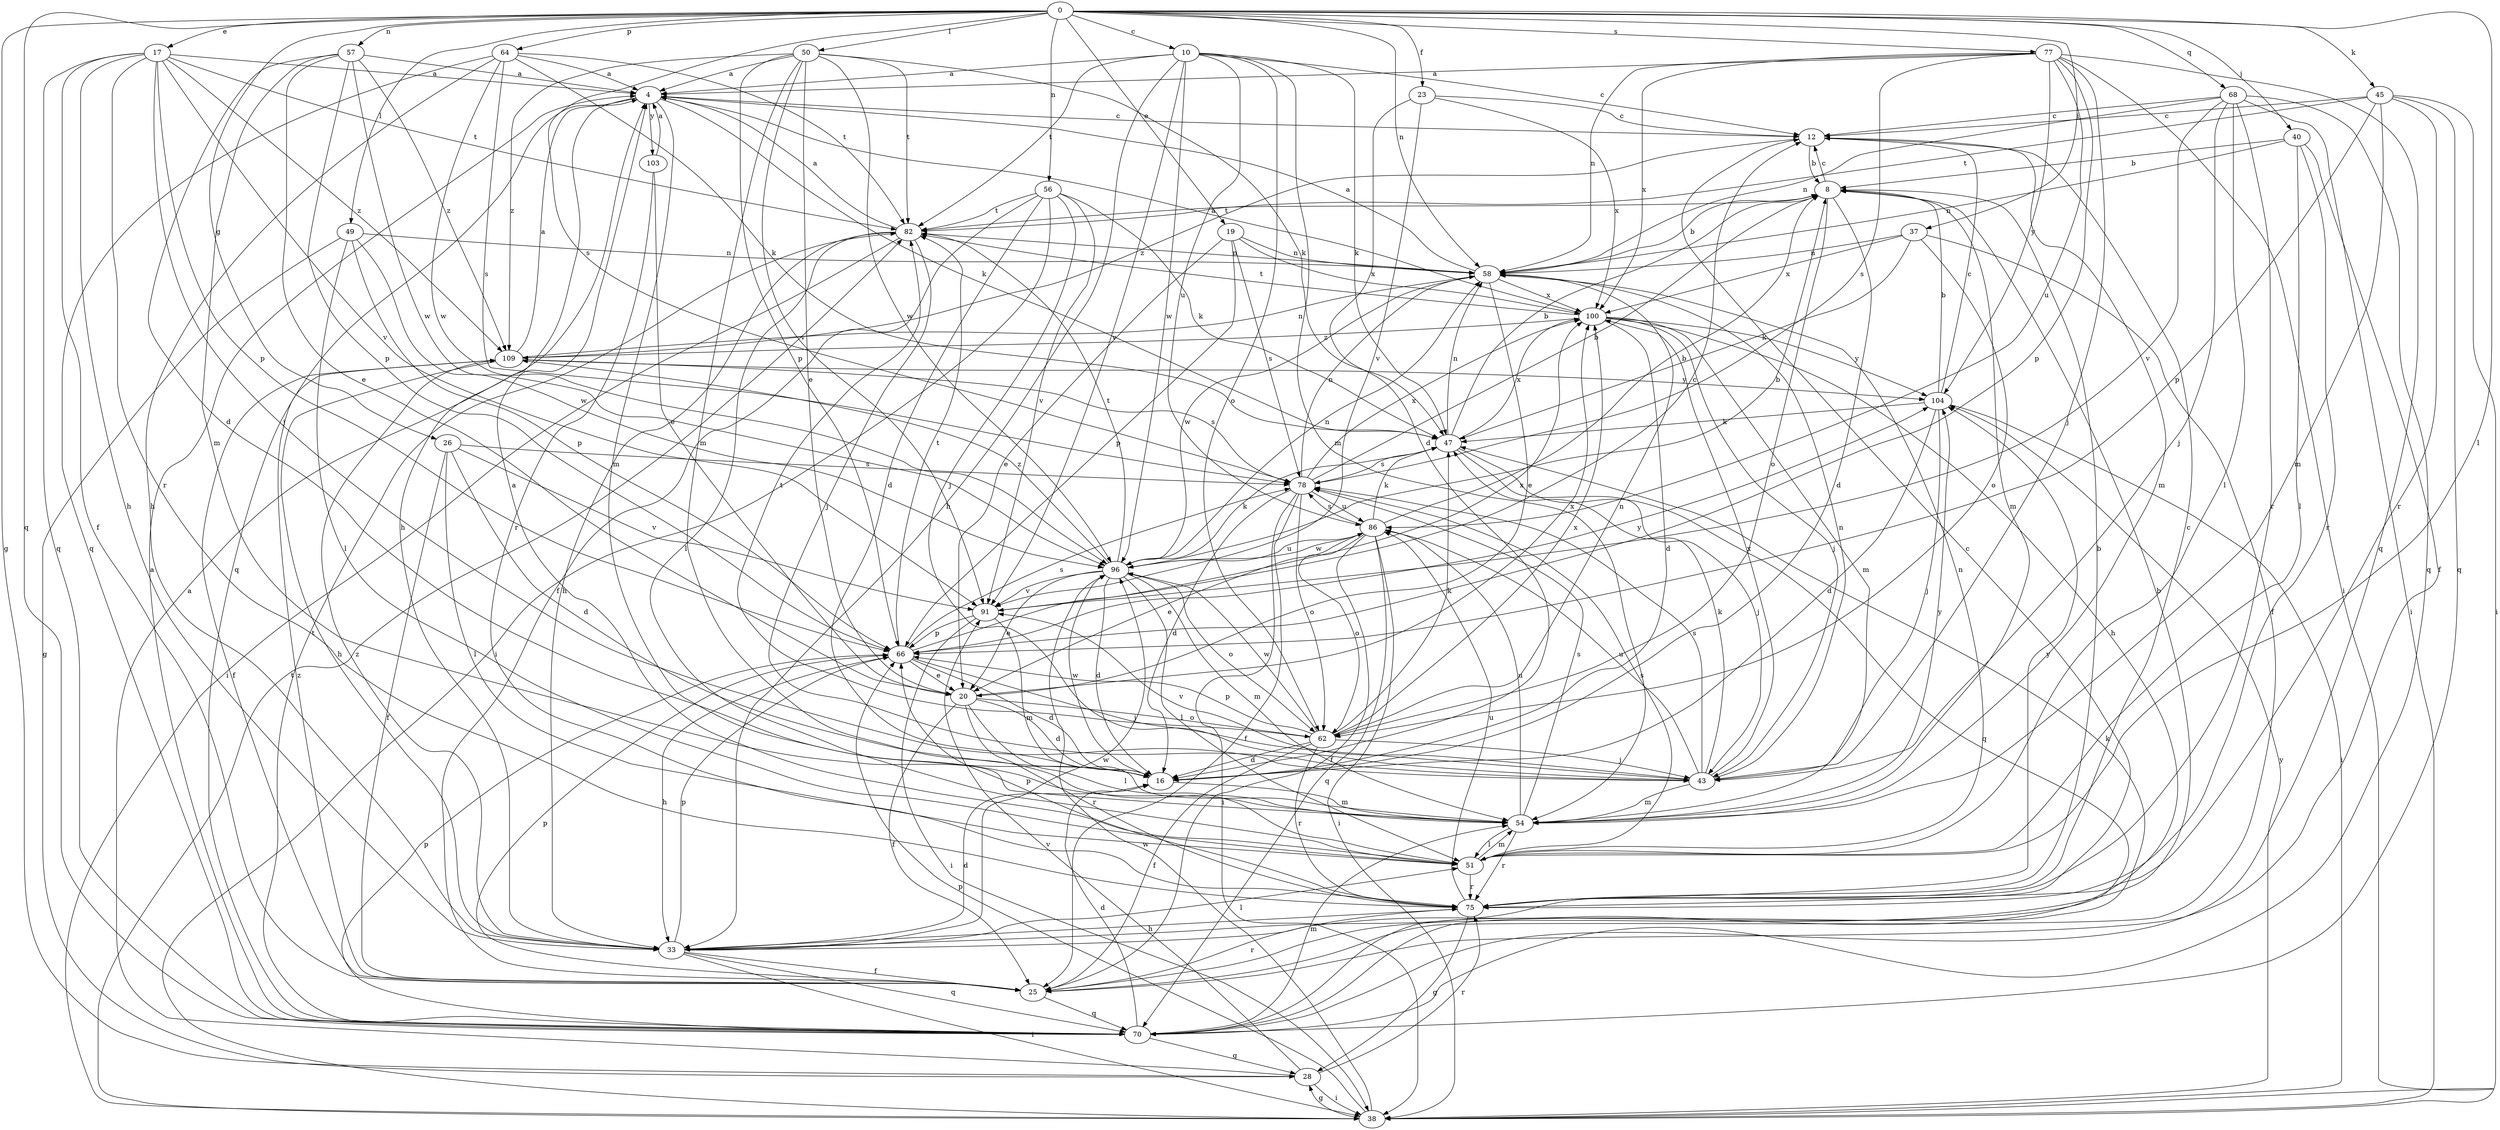 strict digraph  {
0;
4;
8;
10;
12;
16;
17;
19;
20;
23;
25;
26;
28;
33;
37;
38;
40;
43;
45;
47;
49;
50;
51;
54;
56;
57;
58;
62;
64;
66;
68;
70;
75;
77;
78;
82;
86;
91;
96;
100;
103;
104;
109;
0 -> 10  [label=c];
0 -> 17  [label=e];
0 -> 19  [label=e];
0 -> 23  [label=f];
0 -> 26  [label=g];
0 -> 28  [label=g];
0 -> 37  [label=i];
0 -> 40  [label=j];
0 -> 45  [label=k];
0 -> 49  [label=l];
0 -> 50  [label=l];
0 -> 51  [label=l];
0 -> 56  [label=n];
0 -> 57  [label=n];
0 -> 58  [label=n];
0 -> 64  [label=p];
0 -> 68  [label=q];
0 -> 70  [label=q];
0 -> 77  [label=s];
0 -> 78  [label=s];
4 -> 12  [label=c];
4 -> 33  [label=h];
4 -> 47  [label=k];
4 -> 54  [label=m];
4 -> 70  [label=q];
4 -> 103  [label=y];
8 -> 12  [label=c];
8 -> 16  [label=d];
8 -> 54  [label=m];
8 -> 62  [label=o];
8 -> 82  [label=t];
10 -> 4  [label=a];
10 -> 12  [label=c];
10 -> 33  [label=h];
10 -> 47  [label=k];
10 -> 54  [label=m];
10 -> 62  [label=o];
10 -> 82  [label=t];
10 -> 86  [label=u];
10 -> 91  [label=v];
10 -> 96  [label=w];
12 -> 8  [label=b];
12 -> 54  [label=m];
12 -> 109  [label=z];
16 -> 54  [label=m];
16 -> 96  [label=w];
17 -> 4  [label=a];
17 -> 25  [label=f];
17 -> 33  [label=h];
17 -> 43  [label=j];
17 -> 66  [label=p];
17 -> 70  [label=q];
17 -> 75  [label=r];
17 -> 82  [label=t];
17 -> 91  [label=v];
17 -> 109  [label=z];
19 -> 20  [label=e];
19 -> 58  [label=n];
19 -> 66  [label=p];
19 -> 78  [label=s];
19 -> 100  [label=x];
20 -> 16  [label=d];
20 -> 25  [label=f];
20 -> 51  [label=l];
20 -> 62  [label=o];
20 -> 75  [label=r];
20 -> 100  [label=x];
23 -> 12  [label=c];
23 -> 16  [label=d];
23 -> 91  [label=v];
23 -> 100  [label=x];
25 -> 8  [label=b];
25 -> 66  [label=p];
25 -> 70  [label=q];
25 -> 75  [label=r];
25 -> 109  [label=z];
26 -> 16  [label=d];
26 -> 25  [label=f];
26 -> 51  [label=l];
26 -> 78  [label=s];
26 -> 91  [label=v];
28 -> 4  [label=a];
28 -> 38  [label=i];
28 -> 75  [label=r];
28 -> 91  [label=v];
33 -> 12  [label=c];
33 -> 16  [label=d];
33 -> 25  [label=f];
33 -> 38  [label=i];
33 -> 51  [label=l];
33 -> 66  [label=p];
33 -> 70  [label=q];
33 -> 96  [label=w];
33 -> 109  [label=z];
37 -> 25  [label=f];
37 -> 47  [label=k];
37 -> 58  [label=n];
37 -> 62  [label=o];
37 -> 100  [label=x];
38 -> 28  [label=g];
38 -> 66  [label=p];
38 -> 82  [label=t];
38 -> 96  [label=w];
38 -> 104  [label=y];
40 -> 8  [label=b];
40 -> 25  [label=f];
40 -> 51  [label=l];
40 -> 58  [label=n];
40 -> 75  [label=r];
43 -> 47  [label=k];
43 -> 54  [label=m];
43 -> 58  [label=n];
43 -> 78  [label=s];
43 -> 86  [label=u];
43 -> 91  [label=v];
43 -> 100  [label=x];
45 -> 12  [label=c];
45 -> 38  [label=i];
45 -> 54  [label=m];
45 -> 66  [label=p];
45 -> 70  [label=q];
45 -> 75  [label=r];
45 -> 82  [label=t];
47 -> 8  [label=b];
47 -> 43  [label=j];
47 -> 58  [label=n];
47 -> 70  [label=q];
47 -> 78  [label=s];
47 -> 100  [label=x];
49 -> 28  [label=g];
49 -> 51  [label=l];
49 -> 58  [label=n];
49 -> 66  [label=p];
49 -> 96  [label=w];
50 -> 4  [label=a];
50 -> 20  [label=e];
50 -> 47  [label=k];
50 -> 54  [label=m];
50 -> 66  [label=p];
50 -> 82  [label=t];
50 -> 91  [label=v];
50 -> 96  [label=w];
50 -> 109  [label=z];
51 -> 4  [label=a];
51 -> 54  [label=m];
51 -> 58  [label=n];
51 -> 75  [label=r];
51 -> 78  [label=s];
54 -> 51  [label=l];
54 -> 75  [label=r];
54 -> 78  [label=s];
54 -> 86  [label=u];
54 -> 104  [label=y];
56 -> 16  [label=d];
56 -> 25  [label=f];
56 -> 38  [label=i];
56 -> 43  [label=j];
56 -> 47  [label=k];
56 -> 82  [label=t];
56 -> 91  [label=v];
57 -> 4  [label=a];
57 -> 16  [label=d];
57 -> 20  [label=e];
57 -> 54  [label=m];
57 -> 66  [label=p];
57 -> 96  [label=w];
57 -> 109  [label=z];
58 -> 4  [label=a];
58 -> 8  [label=b];
58 -> 20  [label=e];
58 -> 96  [label=w];
58 -> 100  [label=x];
62 -> 16  [label=d];
62 -> 25  [label=f];
62 -> 43  [label=j];
62 -> 47  [label=k];
62 -> 58  [label=n];
62 -> 66  [label=p];
62 -> 75  [label=r];
62 -> 82  [label=t];
62 -> 96  [label=w];
62 -> 100  [label=x];
64 -> 4  [label=a];
64 -> 33  [label=h];
64 -> 47  [label=k];
64 -> 70  [label=q];
64 -> 78  [label=s];
64 -> 82  [label=t];
64 -> 96  [label=w];
66 -> 16  [label=d];
66 -> 20  [label=e];
66 -> 33  [label=h];
66 -> 43  [label=j];
66 -> 78  [label=s];
66 -> 82  [label=t];
66 -> 100  [label=x];
66 -> 104  [label=y];
68 -> 12  [label=c];
68 -> 38  [label=i];
68 -> 43  [label=j];
68 -> 51  [label=l];
68 -> 58  [label=n];
68 -> 70  [label=q];
68 -> 75  [label=r];
68 -> 91  [label=v];
70 -> 4  [label=a];
70 -> 16  [label=d];
70 -> 28  [label=g];
70 -> 47  [label=k];
70 -> 54  [label=m];
70 -> 66  [label=p];
70 -> 82  [label=t];
75 -> 8  [label=b];
75 -> 12  [label=c];
75 -> 28  [label=g];
75 -> 33  [label=h];
75 -> 66  [label=p];
75 -> 86  [label=u];
75 -> 104  [label=y];
77 -> 4  [label=a];
77 -> 38  [label=i];
77 -> 43  [label=j];
77 -> 58  [label=n];
77 -> 66  [label=p];
77 -> 70  [label=q];
77 -> 78  [label=s];
77 -> 86  [label=u];
77 -> 100  [label=x];
77 -> 104  [label=y];
78 -> 8  [label=b];
78 -> 16  [label=d];
78 -> 25  [label=f];
78 -> 38  [label=i];
78 -> 58  [label=n];
78 -> 62  [label=o];
78 -> 86  [label=u];
78 -> 100  [label=x];
82 -> 4  [label=a];
82 -> 33  [label=h];
82 -> 38  [label=i];
82 -> 43  [label=j];
82 -> 51  [label=l];
82 -> 58  [label=n];
86 -> 8  [label=b];
86 -> 20  [label=e];
86 -> 25  [label=f];
86 -> 38  [label=i];
86 -> 47  [label=k];
86 -> 62  [label=o];
86 -> 70  [label=q];
86 -> 78  [label=s];
86 -> 96  [label=w];
91 -> 12  [label=c];
91 -> 38  [label=i];
91 -> 54  [label=m];
91 -> 66  [label=p];
96 -> 8  [label=b];
96 -> 16  [label=d];
96 -> 20  [label=e];
96 -> 47  [label=k];
96 -> 51  [label=l];
96 -> 54  [label=m];
96 -> 58  [label=n];
96 -> 62  [label=o];
96 -> 82  [label=t];
96 -> 86  [label=u];
96 -> 91  [label=v];
96 -> 109  [label=z];
100 -> 4  [label=a];
100 -> 16  [label=d];
100 -> 33  [label=h];
100 -> 43  [label=j];
100 -> 54  [label=m];
100 -> 82  [label=t];
100 -> 104  [label=y];
100 -> 109  [label=z];
103 -> 4  [label=a];
103 -> 20  [label=e];
103 -> 75  [label=r];
104 -> 8  [label=b];
104 -> 12  [label=c];
104 -> 16  [label=d];
104 -> 38  [label=i];
104 -> 43  [label=j];
104 -> 47  [label=k];
109 -> 4  [label=a];
109 -> 25  [label=f];
109 -> 33  [label=h];
109 -> 58  [label=n];
109 -> 78  [label=s];
109 -> 104  [label=y];
}
